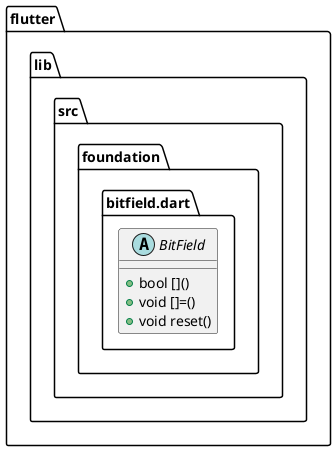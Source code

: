@startuml
set namespaceSeparator ::

abstract class "flutter::lib::src::foundation::bitfield.dart::BitField" {
  +bool []()
  +void []=()
  +void reset()
}


@enduml